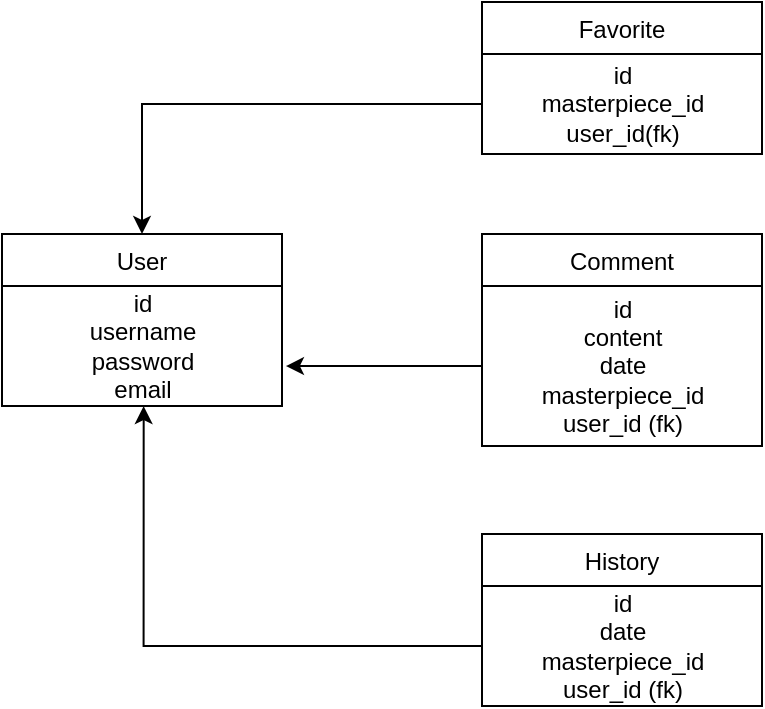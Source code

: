 <mxfile version="13.1.3" type="device"><diagram id="C5RBs43oDa-KdzZeNtuy" name="Page-1"><mxGraphModel dx="1422" dy="762" grid="1" gridSize="10" guides="1" tooltips="1" connect="1" arrows="1" fold="1" page="1" pageScale="1" pageWidth="827" pageHeight="1169" math="0" shadow="0"><root><mxCell id="WIyWlLk6GJQsqaUBKTNV-0"/><mxCell id="WIyWlLk6GJQsqaUBKTNV-1" parent="WIyWlLk6GJQsqaUBKTNV-0"/><mxCell id="oClLcHtqCJOPVfqu8qvn-14" style="edgeStyle=orthogonalEdgeStyle;rounded=0;orthogonalLoop=1;jettySize=auto;html=1;entryX=0.5;entryY=0;entryDx=0;entryDy=0;" parent="WIyWlLk6GJQsqaUBKTNV-1" source="oClLcHtqCJOPVfqu8qvn-7" target="oClLcHtqCJOPVfqu8qvn-0" edge="1"><mxGeometry relative="1" as="geometry"/></mxCell><mxCell id="oClLcHtqCJOPVfqu8qvn-10" value="Comment" style="swimlane;fontStyle=0;childLayout=stackLayout;horizontal=1;startSize=26;fillColor=none;horizontalStack=0;resizeParent=1;resizeParentMax=0;resizeLast=0;collapsible=1;marginBottom=0;" parent="WIyWlLk6GJQsqaUBKTNV-1" vertex="1"><mxGeometry x="320" y="160" width="140" height="106" as="geometry"/></mxCell><mxCell id="oClLcHtqCJOPVfqu8qvn-11" value="id&lt;br&gt;content&lt;br&gt;date&lt;br&gt;masterpiece_id&lt;br&gt;user_id (fk)" style="text;html=1;align=center;verticalAlign=middle;resizable=0;points=[];autosize=1;" parent="oClLcHtqCJOPVfqu8qvn-10" vertex="1"><mxGeometry y="26" width="140" height="80" as="geometry"/></mxCell><mxCell id="o3S0rkpkWp6JlWcid1R6-6" style="edgeStyle=orthogonalEdgeStyle;rounded=0;orthogonalLoop=1;jettySize=auto;html=1;entryX=1.014;entryY=0.667;entryDx=0;entryDy=0;entryPerimeter=0;" parent="WIyWlLk6GJQsqaUBKTNV-1" source="oClLcHtqCJOPVfqu8qvn-11" target="oClLcHtqCJOPVfqu8qvn-4" edge="1"><mxGeometry relative="1" as="geometry"/></mxCell><mxCell id="oClLcHtqCJOPVfqu8qvn-6" value="Favorite" style="swimlane;fontStyle=0;childLayout=stackLayout;horizontal=1;startSize=26;fillColor=none;horizontalStack=0;resizeParent=1;resizeParentMax=0;resizeLast=0;collapsible=1;marginBottom=0;" parent="WIyWlLk6GJQsqaUBKTNV-1" vertex="1"><mxGeometry x="320" y="44" width="140" height="76" as="geometry"/></mxCell><mxCell id="oClLcHtqCJOPVfqu8qvn-7" value="id&lt;br&gt;masterpiece_id&lt;br&gt;user_id(fk)" style="text;html=1;align=center;verticalAlign=middle;resizable=0;points=[];autosize=1;" parent="oClLcHtqCJOPVfqu8qvn-6" vertex="1"><mxGeometry y="26" width="140" height="50" as="geometry"/></mxCell><mxCell id="oClLcHtqCJOPVfqu8qvn-8" value="History" style="swimlane;fontStyle=0;childLayout=stackLayout;horizontal=1;startSize=26;fillColor=none;horizontalStack=0;resizeParent=1;resizeParentMax=0;resizeLast=0;collapsible=1;marginBottom=0;" parent="WIyWlLk6GJQsqaUBKTNV-1" vertex="1"><mxGeometry x="320" y="310" width="140" height="86" as="geometry"/></mxCell><mxCell id="oClLcHtqCJOPVfqu8qvn-9" value="id&lt;br&gt;date&lt;br&gt;masterpiece_id&lt;br&gt;user_id (fk)" style="text;html=1;align=center;verticalAlign=middle;resizable=0;points=[];autosize=1;" parent="oClLcHtqCJOPVfqu8qvn-8" vertex="1"><mxGeometry y="26" width="140" height="60" as="geometry"/></mxCell><mxCell id="o3S0rkpkWp6JlWcid1R6-9" style="edgeStyle=orthogonalEdgeStyle;rounded=0;orthogonalLoop=1;jettySize=auto;html=1;entryX=0.506;entryY=1.001;entryDx=0;entryDy=0;entryPerimeter=0;" parent="WIyWlLk6GJQsqaUBKTNV-1" source="oClLcHtqCJOPVfqu8qvn-9" target="oClLcHtqCJOPVfqu8qvn-4" edge="1"><mxGeometry relative="1" as="geometry"/></mxCell><mxCell id="oClLcHtqCJOPVfqu8qvn-0" value="User" style="swimlane;fontStyle=0;childLayout=stackLayout;horizontal=1;startSize=26;fillColor=none;horizontalStack=0;resizeParent=1;resizeParentMax=0;resizeLast=0;collapsible=1;marginBottom=0;" parent="WIyWlLk6GJQsqaUBKTNV-1" vertex="1"><mxGeometry x="80" y="160" width="140" height="86" as="geometry"/></mxCell><mxCell id="oClLcHtqCJOPVfqu8qvn-4" value="id&lt;br&gt;username&lt;br&gt;password&lt;br&gt;email" style="text;html=1;align=center;verticalAlign=middle;resizable=0;points=[];autosize=1;" parent="oClLcHtqCJOPVfqu8qvn-0" vertex="1"><mxGeometry y="26" width="140" height="60" as="geometry"/></mxCell></root></mxGraphModel></diagram></mxfile>
